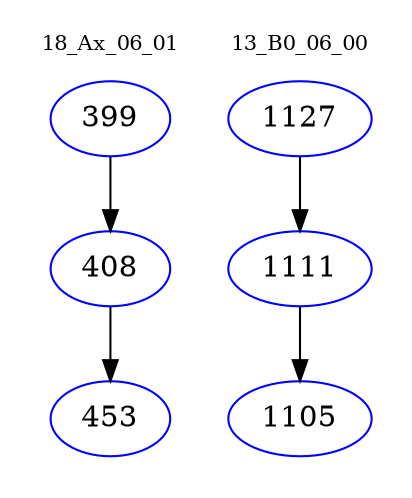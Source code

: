 digraph{
subgraph cluster_0 {
color = white
label = "18_Ax_06_01";
fontsize=10;
T0_399 [label="399", color="blue"]
T0_399 -> T0_408 [color="black"]
T0_408 [label="408", color="blue"]
T0_408 -> T0_453 [color="black"]
T0_453 [label="453", color="blue"]
}
subgraph cluster_1 {
color = white
label = "13_B0_06_00";
fontsize=10;
T1_1127 [label="1127", color="blue"]
T1_1127 -> T1_1111 [color="black"]
T1_1111 [label="1111", color="blue"]
T1_1111 -> T1_1105 [color="black"]
T1_1105 [label="1105", color="blue"]
}
}
